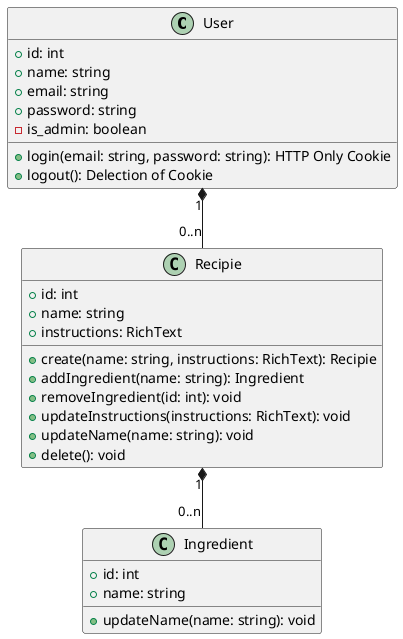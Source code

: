 @startuml

Class User {
    + id: int
    + name: string
    + email: string
    + password: string
    - is_admin: boolean

    + login(email: string, password: string): HTTP Only Cookie 
    + logout(): Delection of Cookie
}

Class Recipie {
    + id: int
    + name: string
    + instructions: RichText

    + create(name: string, instructions: RichText): Recipie
    + addIngredient(name: string): Ingredient
    + removeIngredient(id: int): void
    + updateInstructions(instructions: RichText): void
    + updateName(name: string): void
    + delete(): void

}

class Ingredient {
    + id: int
    + name: string

    + updateName(name: string): void
}



User "1" *-- "0..n" Recipie
Recipie "1" *-- "0..n" Ingredient

@enduml



